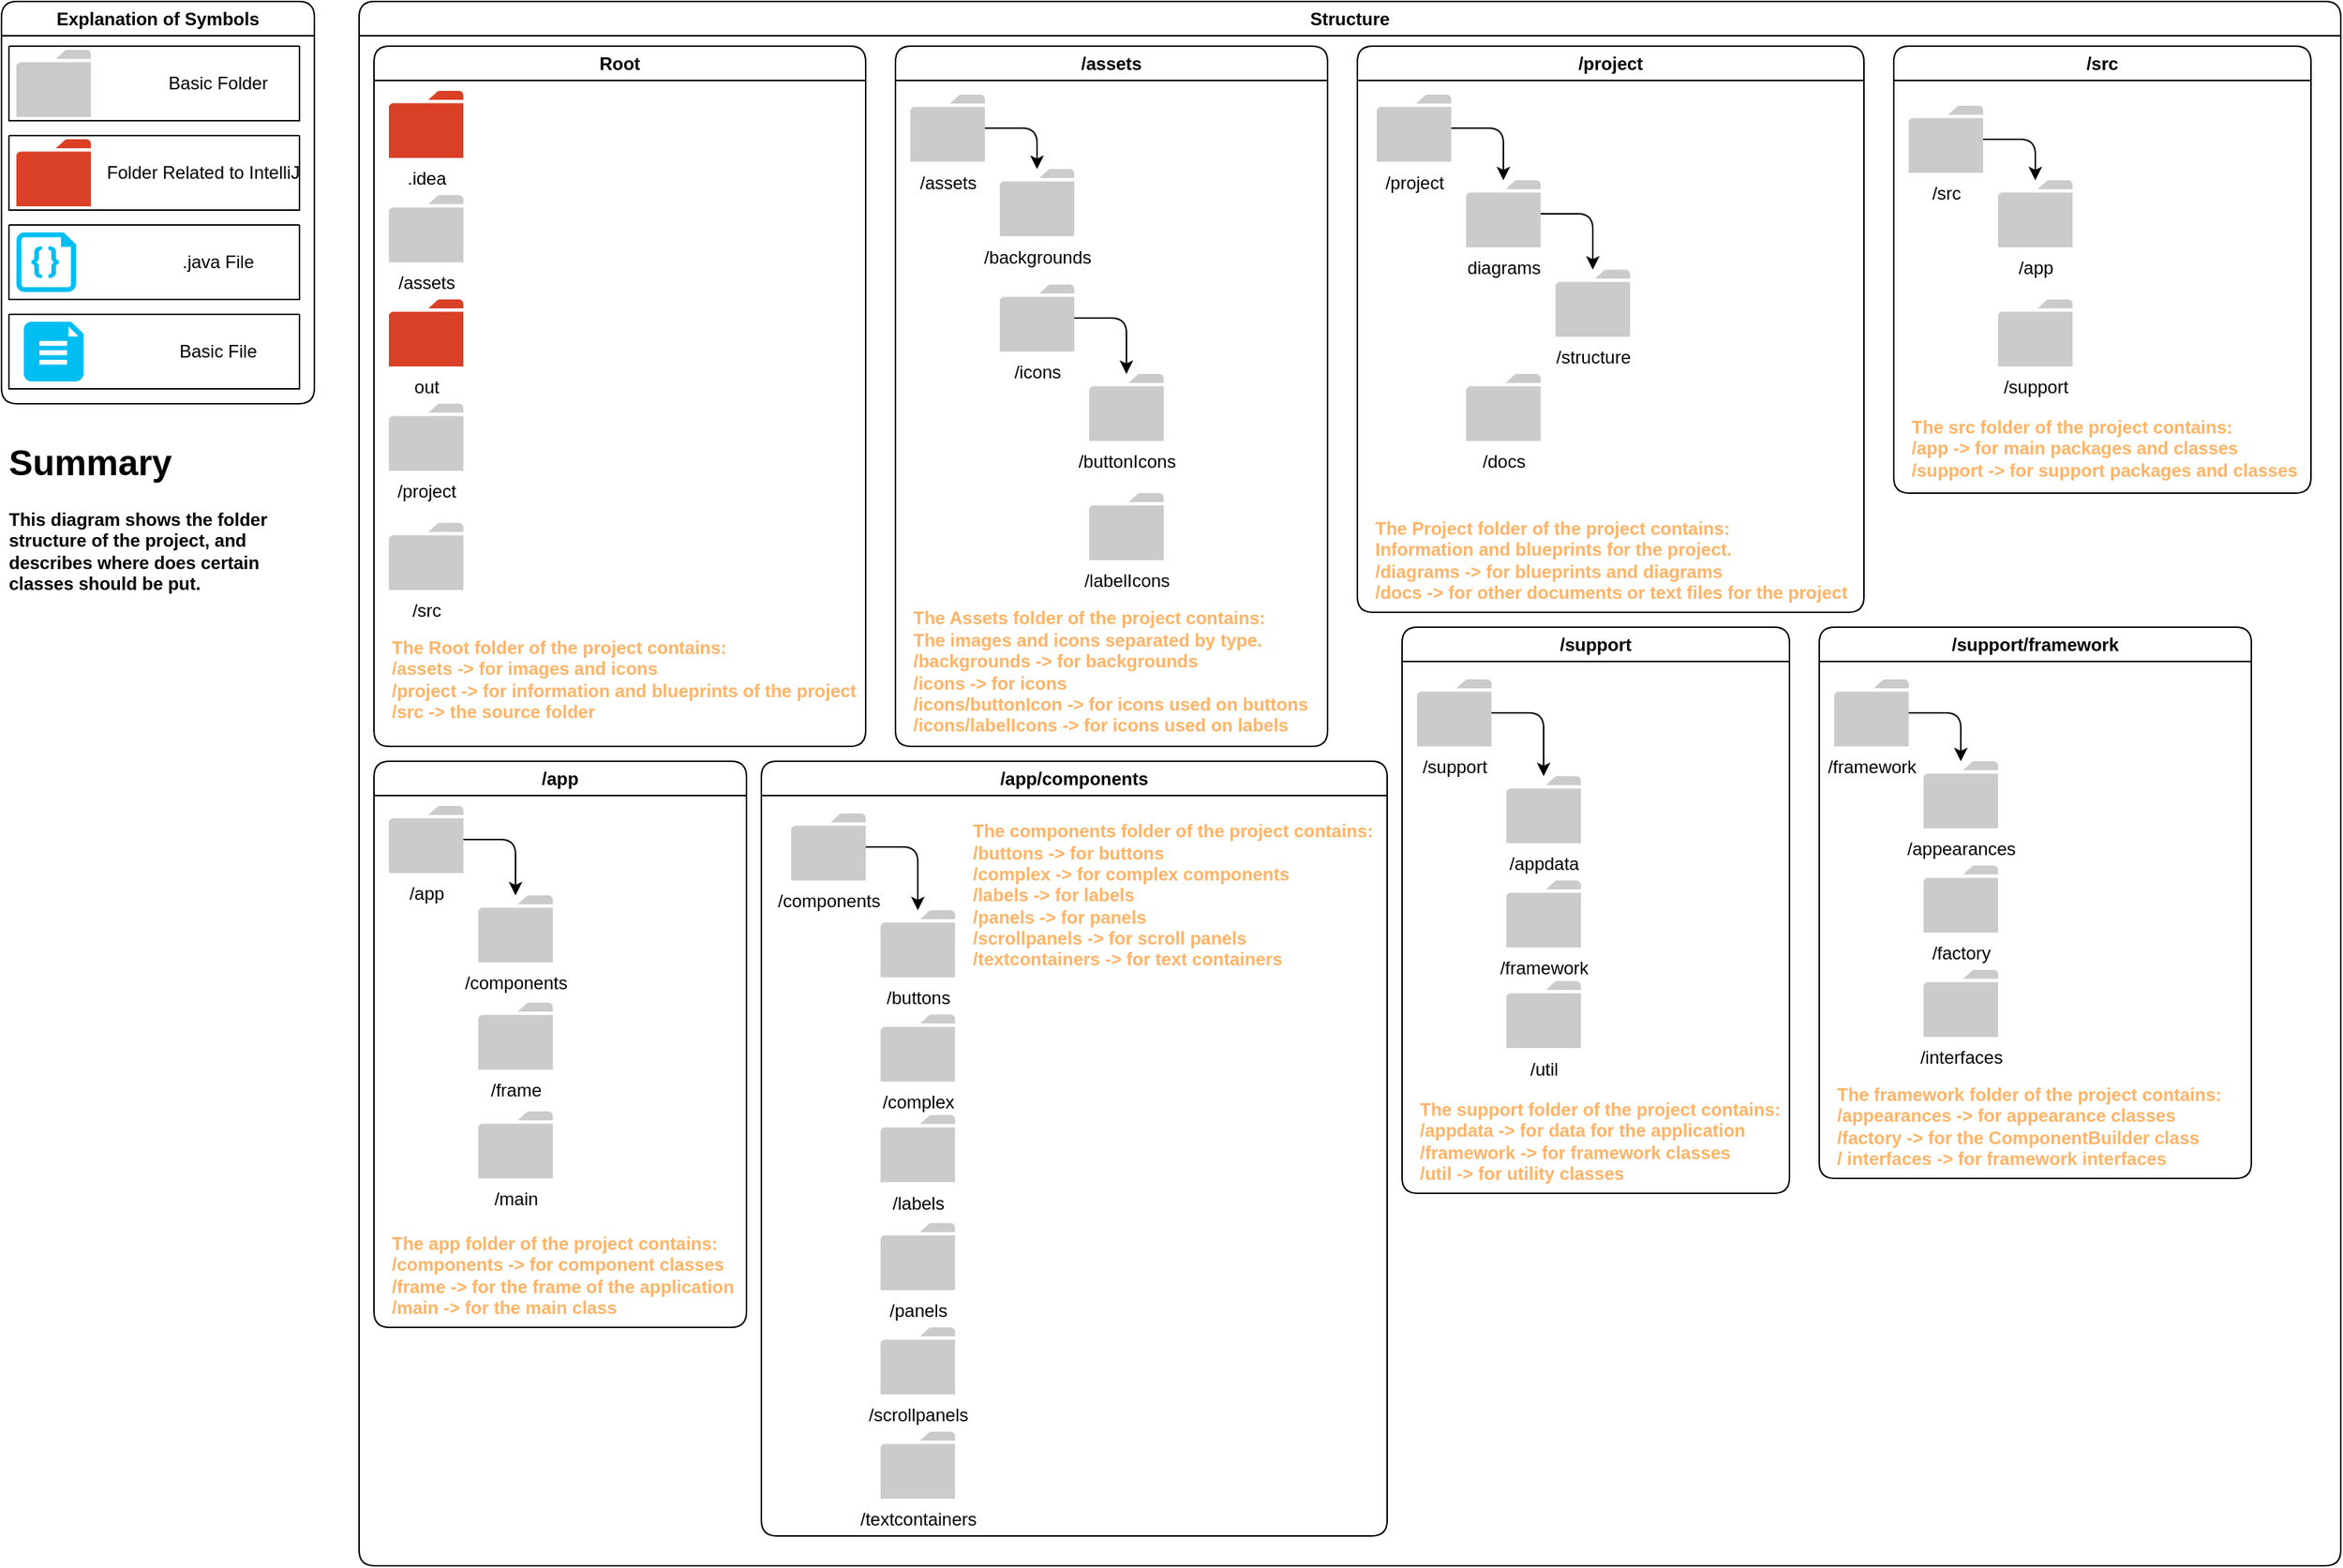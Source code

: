 <mxfile version="21.1.2" type="device">
  <diagram name="Page-1" id="uvr0QpTTJTFKmf1WSt6U">
    <mxGraphModel dx="2002" dy="1644" grid="1" gridSize="10" guides="1" tooltips="1" connect="1" arrows="1" fold="1" page="1" pageScale="1" pageWidth="1654" pageHeight="1169" background="none" math="0" shadow="0">
      <root>
        <mxCell id="0" />
        <mxCell id="1" parent="0" />
        <mxCell id="oafEtDsmrgT4EUsuNafD-2" value="Explanation of Symbols" style="swimlane;whiteSpace=wrap;html=1;labelBackgroundColor=none;swimlaneFillColor=none;shadow=0;rounded=1;" parent="1" vertex="1">
          <mxGeometry x="40" y="40" width="210" height="270" as="geometry" />
        </mxCell>
        <mxCell id="oafEtDsmrgT4EUsuNafD-3" value="" style="swimlane;startSize=0;labelBackgroundColor=none;swimlaneFillColor=none;shadow=0;rounded=1;" parent="oafEtDsmrgT4EUsuNafD-2" vertex="1">
          <mxGeometry x="5" y="30" width="195" height="50" as="geometry" />
        </mxCell>
        <mxCell id="oafEtDsmrgT4EUsuNafD-7" value="" style="pointerEvents=1;shadow=0;dashed=0;html=1;strokeColor=none;labelPosition=center;verticalLabelPosition=bottom;verticalAlign=top;outlineConnect=0;align=center;shape=mxgraph.office.concepts.folder;fillColor=#CCCBCB;swimlaneFillColor=none;" parent="oafEtDsmrgT4EUsuNafD-3" vertex="1">
          <mxGeometry x="5" y="2.5" width="50" height="45" as="geometry" />
        </mxCell>
        <mxCell id="oafEtDsmrgT4EUsuNafD-6" value="Basic Folder" style="text;html=1;align=center;verticalAlign=middle;resizable=0;points=[];autosize=1;strokeColor=none;fillColor=none;labelBackgroundColor=none;swimlaneFillColor=none;shadow=0;" parent="oafEtDsmrgT4EUsuNafD-3" vertex="1">
          <mxGeometry x="95" y="10" width="90" height="30" as="geometry" />
        </mxCell>
        <mxCell id="oafEtDsmrgT4EUsuNafD-4" value="" style="swimlane;startSize=0;labelBackgroundColor=none;swimlaneFillColor=none;shadow=0;rounded=1;" parent="oafEtDsmrgT4EUsuNafD-2" vertex="1">
          <mxGeometry x="5" y="90" width="195" height="50" as="geometry" />
        </mxCell>
        <mxCell id="oafEtDsmrgT4EUsuNafD-8" value="" style="pointerEvents=1;shadow=0;dashed=0;html=1;strokeColor=none;labelPosition=center;verticalLabelPosition=bottom;verticalAlign=top;outlineConnect=0;align=center;shape=mxgraph.office.concepts.folder;fillColor=#DA4026;swimlaneFillColor=none;" parent="oafEtDsmrgT4EUsuNafD-4" vertex="1">
          <mxGeometry x="5" y="2.5" width="50" height="45" as="geometry" />
        </mxCell>
        <mxCell id="oafEtDsmrgT4EUsuNafD-9" value="Folder Related to IntelliJ" style="text;html=1;align=center;verticalAlign=middle;resizable=0;points=[];autosize=1;strokeColor=none;fillColor=none;swimlaneFillColor=none;shadow=0;" parent="oafEtDsmrgT4EUsuNafD-4" vertex="1">
          <mxGeometry x="55" y="10" width="150" height="30" as="geometry" />
        </mxCell>
        <mxCell id="oafEtDsmrgT4EUsuNafD-11" value="" style="swimlane;startSize=0;labelBackgroundColor=none;swimlaneFillColor=none;shadow=0;" parent="oafEtDsmrgT4EUsuNafD-2" vertex="1">
          <mxGeometry x="5" y="150" width="195" height="50" as="geometry" />
        </mxCell>
        <mxCell id="oafEtDsmrgT4EUsuNafD-10" value="" style="verticalLabelPosition=bottom;html=1;verticalAlign=top;align=center;strokeColor=none;fillColor=#00BEF2;shape=mxgraph.azure.code_file;pointerEvents=1;swimlaneFillColor=none;shadow=0;" parent="oafEtDsmrgT4EUsuNafD-11" vertex="1">
          <mxGeometry x="5" y="5" width="40" height="40" as="geometry" />
        </mxCell>
        <mxCell id="oafEtDsmrgT4EUsuNafD-14" value=".java File" style="text;html=1;align=center;verticalAlign=middle;resizable=0;points=[];autosize=1;strokeColor=none;fillColor=none;swimlaneFillColor=none;shadow=0;" parent="oafEtDsmrgT4EUsuNafD-11" vertex="1">
          <mxGeometry x="105" y="10" width="70" height="30" as="geometry" />
        </mxCell>
        <mxCell id="oafEtDsmrgT4EUsuNafD-16" value="" style="swimlane;startSize=0;labelBackgroundColor=none;swimlaneFillColor=none;shadow=0;" parent="oafEtDsmrgT4EUsuNafD-2" vertex="1">
          <mxGeometry x="5" y="210" width="195" height="50" as="geometry" />
        </mxCell>
        <mxCell id="oafEtDsmrgT4EUsuNafD-18" value="Basic File" style="text;html=1;align=center;verticalAlign=middle;resizable=0;points=[];autosize=1;strokeColor=none;fillColor=none;swimlaneFillColor=none;shadow=0;" parent="oafEtDsmrgT4EUsuNafD-16" vertex="1">
          <mxGeometry x="100" y="10" width="80" height="30" as="geometry" />
        </mxCell>
        <mxCell id="oafEtDsmrgT4EUsuNafD-15" value="" style="verticalLabelPosition=bottom;html=1;verticalAlign=top;align=center;strokeColor=none;fillColor=#00BEF2;shape=mxgraph.azure.file_2;pointerEvents=1;swimlaneFillColor=none;shadow=0;" parent="oafEtDsmrgT4EUsuNafD-16" vertex="1">
          <mxGeometry x="10" y="5" width="40" height="40" as="geometry" />
        </mxCell>
        <mxCell id="oafEtDsmrgT4EUsuNafD-20" value="Structure" style="swimlane;whiteSpace=wrap;html=1;swimlaneFillColor=none;shadow=0;rounded=1;" parent="1" vertex="1">
          <mxGeometry x="280" y="40" width="1330" height="1050" as="geometry" />
        </mxCell>
        <mxCell id="oafEtDsmrgT4EUsuNafD-21" value="Root" style="swimlane;whiteSpace=wrap;html=1;swimlaneFillColor=none;shadow=0;rounded=1;" parent="oafEtDsmrgT4EUsuNafD-20" vertex="1">
          <mxGeometry x="10" y="30" width="330" height="470" as="geometry" />
        </mxCell>
        <mxCell id="oafEtDsmrgT4EUsuNafD-22" value="/project" style="pointerEvents=1;shadow=0;dashed=0;html=1;strokeColor=none;labelPosition=center;verticalLabelPosition=bottom;verticalAlign=top;outlineConnect=0;align=center;shape=mxgraph.office.concepts.folder;fillColor=#CCCBCB;swimlaneFillColor=none;" parent="oafEtDsmrgT4EUsuNafD-21" vertex="1">
          <mxGeometry x="10" y="240" width="50" height="45" as="geometry" />
        </mxCell>
        <mxCell id="oafEtDsmrgT4EUsuNafD-30" value="/src" style="pointerEvents=1;shadow=0;dashed=0;html=1;strokeColor=none;labelPosition=center;verticalLabelPosition=bottom;verticalAlign=top;outlineConnect=0;align=center;shape=mxgraph.office.concepts.folder;fillColor=#CCCBCB;swimlaneFillColor=none;" parent="oafEtDsmrgT4EUsuNafD-21" vertex="1">
          <mxGeometry x="10" y="320" width="50" height="45" as="geometry" />
        </mxCell>
        <mxCell id="oafEtDsmrgT4EUsuNafD-35" value="/assets" style="sketch=0;pointerEvents=1;shadow=0;dashed=0;html=1;strokeColor=none;labelPosition=center;verticalLabelPosition=bottom;verticalAlign=top;outlineConnect=0;align=center;shape=mxgraph.office.concepts.folder;fillColor=#CCCBCB;labelBackgroundColor=none;fontFamily=Helvetica;fontSize=12;fontColor=default;" parent="oafEtDsmrgT4EUsuNafD-21" vertex="1">
          <mxGeometry x="10" y="100" width="50" height="45" as="geometry" />
        </mxCell>
        <mxCell id="oafEtDsmrgT4EUsuNafD-54" value="The Root folder of the project contains: &lt;br&gt;/assets -&amp;gt; for images and icons&lt;br&gt;/project -&amp;gt; for information and blueprints of the project&lt;br&gt;/src -&amp;gt; the source folder" style="text;html=1;align=left;verticalAlign=middle;resizable=0;points=[];autosize=1;fontSize=12;fontFamily=Helvetica;fontStyle=1;fontColor=#FFB366;" parent="oafEtDsmrgT4EUsuNafD-21" vertex="1">
          <mxGeometry x="10" y="390" width="340" height="70" as="geometry" />
        </mxCell>
        <mxCell id="0BQDrD2ysgoBEjSAyRMc-1" value=".idea" style="pointerEvents=1;shadow=0;dashed=0;html=1;strokeColor=none;labelPosition=center;verticalLabelPosition=bottom;verticalAlign=top;outlineConnect=0;align=center;shape=mxgraph.office.concepts.folder;fillColor=#DA4026;swimlaneFillColor=none;" parent="oafEtDsmrgT4EUsuNafD-21" vertex="1">
          <mxGeometry x="10" y="30" width="50" height="45" as="geometry" />
        </mxCell>
        <mxCell id="zBQfCMHsh7m2i-9GV9Rl-1" value="out" style="pointerEvents=1;shadow=0;dashed=0;html=1;strokeColor=none;labelPosition=center;verticalLabelPosition=bottom;verticalAlign=top;outlineConnect=0;align=center;shape=mxgraph.office.concepts.folder;fillColor=#DA4026;swimlaneFillColor=none;" vertex="1" parent="oafEtDsmrgT4EUsuNafD-21">
          <mxGeometry x="10" y="170" width="50" height="45" as="geometry" />
        </mxCell>
        <mxCell id="oafEtDsmrgT4EUsuNafD-36" value="/assets" style="swimlane;whiteSpace=wrap;html=1;shadow=0;dashed=0;labelBackgroundColor=none;sketch=0;pointerEvents=1;fontFamily=Helvetica;fontSize=12;rounded=1;" parent="oafEtDsmrgT4EUsuNafD-20" vertex="1">
          <mxGeometry x="360" y="30" width="290" height="470" as="geometry" />
        </mxCell>
        <mxCell id="oafEtDsmrgT4EUsuNafD-41" style="edgeStyle=orthogonalEdgeStyle;shape=connector;rounded=1;orthogonalLoop=1;jettySize=auto;html=1;labelBackgroundColor=default;strokeColor=default;fontFamily=Helvetica;fontSize=12;fontColor=default;endArrow=classic;startSize=23;" parent="oafEtDsmrgT4EUsuNafD-36" source="oafEtDsmrgT4EUsuNafD-38" target="oafEtDsmrgT4EUsuNafD-39" edge="1">
          <mxGeometry relative="1" as="geometry" />
        </mxCell>
        <mxCell id="oafEtDsmrgT4EUsuNafD-38" value="/assets" style="sketch=0;pointerEvents=1;shadow=0;dashed=0;html=1;strokeColor=none;labelPosition=center;verticalLabelPosition=bottom;verticalAlign=top;outlineConnect=0;align=center;shape=mxgraph.office.concepts.folder;fillColor=#CCCBCB;labelBackgroundColor=none;fontFamily=Helvetica;fontSize=12;fontColor=default;" parent="oafEtDsmrgT4EUsuNafD-36" vertex="1">
          <mxGeometry x="10" y="32.5" width="50" height="45" as="geometry" />
        </mxCell>
        <mxCell id="oafEtDsmrgT4EUsuNafD-39" value="/backgrounds" style="pointerEvents=1;shadow=0;dashed=0;html=1;strokeColor=none;labelPosition=center;verticalLabelPosition=bottom;verticalAlign=top;outlineConnect=0;align=center;shape=mxgraph.office.concepts.folder;fillColor=#CCCBCB;swimlaneFillColor=none;" parent="oafEtDsmrgT4EUsuNafD-36" vertex="1">
          <mxGeometry x="70" y="82.5" width="50" height="45" as="geometry" />
        </mxCell>
        <mxCell id="oafEtDsmrgT4EUsuNafD-44" style="edgeStyle=orthogonalEdgeStyle;shape=connector;rounded=1;orthogonalLoop=1;jettySize=auto;html=1;labelBackgroundColor=default;strokeColor=default;fontFamily=Helvetica;fontSize=12;fontColor=default;endArrow=classic;startSize=23;" parent="oafEtDsmrgT4EUsuNafD-36" source="oafEtDsmrgT4EUsuNafD-40" target="oafEtDsmrgT4EUsuNafD-43" edge="1">
          <mxGeometry relative="1" as="geometry" />
        </mxCell>
        <mxCell id="oafEtDsmrgT4EUsuNafD-40" value="/icons" style="pointerEvents=1;shadow=0;dashed=0;html=1;strokeColor=none;labelPosition=center;verticalLabelPosition=bottom;verticalAlign=top;outlineConnect=0;align=center;shape=mxgraph.office.concepts.folder;fillColor=#CCCBCB;swimlaneFillColor=none;" parent="oafEtDsmrgT4EUsuNafD-36" vertex="1">
          <mxGeometry x="70" y="160" width="50" height="45" as="geometry" />
        </mxCell>
        <mxCell id="oafEtDsmrgT4EUsuNafD-43" value="/buttonIcons" style="pointerEvents=1;shadow=0;dashed=0;html=1;strokeColor=none;labelPosition=center;verticalLabelPosition=bottom;verticalAlign=top;outlineConnect=0;align=center;shape=mxgraph.office.concepts.folder;fillColor=#CCCBCB;swimlaneFillColor=none;" parent="oafEtDsmrgT4EUsuNafD-36" vertex="1">
          <mxGeometry x="130" y="220" width="50" height="45" as="geometry" />
        </mxCell>
        <mxCell id="oafEtDsmrgT4EUsuNafD-45" value="/labelIcons" style="pointerEvents=1;shadow=0;dashed=0;html=1;strokeColor=none;labelPosition=center;verticalLabelPosition=bottom;verticalAlign=top;outlineConnect=0;align=center;shape=mxgraph.office.concepts.folder;fillColor=#CCCBCB;swimlaneFillColor=none;" parent="oafEtDsmrgT4EUsuNafD-36" vertex="1">
          <mxGeometry x="130" y="300" width="50" height="45" as="geometry" />
        </mxCell>
        <mxCell id="oafEtDsmrgT4EUsuNafD-55" value="The Assets folder of the project contains:&lt;br&gt;The images and icons separated by type.&lt;br&gt;/backgrounds -&amp;gt; for backgrounds&lt;br&gt;/icons -&amp;gt; for icons&lt;br&gt;/icons/buttonIcon -&amp;gt; for icons used on buttons&lt;br&gt;/icons/labelIcons -&amp;gt; for icons used on labels" style="text;html=1;align=left;verticalAlign=middle;resizable=0;points=[];autosize=1;strokeColor=none;fillColor=none;fontSize=12;fontFamily=Helvetica;fontColor=#FFB366;fontStyle=1" parent="oafEtDsmrgT4EUsuNafD-36" vertex="1">
          <mxGeometry x="10" y="370" width="290" height="100" as="geometry" />
        </mxCell>
        <mxCell id="oafEtDsmrgT4EUsuNafD-46" value="/project" style="swimlane;whiteSpace=wrap;html=1;shadow=0;dashed=0;labelBackgroundColor=none;sketch=0;pointerEvents=1;fontFamily=Helvetica;fontSize=12;rounded=1;" parent="oafEtDsmrgT4EUsuNafD-20" vertex="1">
          <mxGeometry x="670" y="30" width="340" height="380" as="geometry" />
        </mxCell>
        <mxCell id="oafEtDsmrgT4EUsuNafD-48" style="edgeStyle=orthogonalEdgeStyle;shape=connector;rounded=1;orthogonalLoop=1;jettySize=auto;html=1;labelBackgroundColor=default;strokeColor=default;fontFamily=Helvetica;fontSize=12;fontColor=default;endArrow=classic;startSize=23;" parent="oafEtDsmrgT4EUsuNafD-46" source="oafEtDsmrgT4EUsuNafD-47" target="oafEtDsmrgT4EUsuNafD-42" edge="1">
          <mxGeometry relative="1" as="geometry" />
        </mxCell>
        <mxCell id="oafEtDsmrgT4EUsuNafD-47" value="/project" style="pointerEvents=1;shadow=0;dashed=0;html=1;strokeColor=none;labelPosition=center;verticalLabelPosition=bottom;verticalAlign=top;outlineConnect=0;align=center;shape=mxgraph.office.concepts.folder;fillColor=#CCCBCB;swimlaneFillColor=none;" parent="oafEtDsmrgT4EUsuNafD-46" vertex="1">
          <mxGeometry x="13" y="32.5" width="50" height="45" as="geometry" />
        </mxCell>
        <mxCell id="oafEtDsmrgT4EUsuNafD-50" style="edgeStyle=orthogonalEdgeStyle;shape=connector;rounded=1;orthogonalLoop=1;jettySize=auto;html=1;labelBackgroundColor=default;strokeColor=default;fontFamily=Helvetica;fontSize=12;fontColor=default;endArrow=classic;startSize=23;" parent="oafEtDsmrgT4EUsuNafD-46" source="oafEtDsmrgT4EUsuNafD-42" target="oafEtDsmrgT4EUsuNafD-49" edge="1">
          <mxGeometry relative="1" as="geometry" />
        </mxCell>
        <mxCell id="oafEtDsmrgT4EUsuNafD-42" value="diagrams" style="pointerEvents=1;shadow=0;dashed=0;html=1;strokeColor=none;labelPosition=center;verticalLabelPosition=bottom;verticalAlign=top;outlineConnect=0;align=center;shape=mxgraph.office.concepts.folder;fillColor=#CCCBCB;swimlaneFillColor=none;" parent="oafEtDsmrgT4EUsuNafD-46" vertex="1">
          <mxGeometry x="73" y="90" width="50" height="45" as="geometry" />
        </mxCell>
        <mxCell id="oafEtDsmrgT4EUsuNafD-49" value="/structure" style="pointerEvents=1;shadow=0;dashed=0;html=1;strokeColor=none;labelPosition=center;verticalLabelPosition=bottom;verticalAlign=top;outlineConnect=0;align=center;shape=mxgraph.office.concepts.folder;fillColor=#CCCBCB;swimlaneFillColor=none;" parent="oafEtDsmrgT4EUsuNafD-46" vertex="1">
          <mxGeometry x="133" y="150" width="50" height="45" as="geometry" />
        </mxCell>
        <mxCell id="oafEtDsmrgT4EUsuNafD-51" value="/docs" style="pointerEvents=1;shadow=0;dashed=0;html=1;strokeColor=none;labelPosition=center;verticalLabelPosition=bottom;verticalAlign=top;outlineConnect=0;align=center;shape=mxgraph.office.concepts.folder;fillColor=#CCCBCB;swimlaneFillColor=none;" parent="oafEtDsmrgT4EUsuNafD-46" vertex="1">
          <mxGeometry x="73" y="220" width="50" height="45" as="geometry" />
        </mxCell>
        <mxCell id="oafEtDsmrgT4EUsuNafD-56" value="The Project folder of the project contains:&lt;br&gt;Information and blueprints for the project.&lt;br&gt;/diagrams -&amp;gt; for blueprints and diagrams&lt;br&gt;/docs -&amp;gt; for other documents or text files for the project" style="text;html=1;align=left;verticalAlign=middle;resizable=0;points=[];autosize=1;strokeColor=none;fillColor=none;fontSize=12;fontFamily=Helvetica;fontColor=#FFB366;fontStyle=1" parent="oafEtDsmrgT4EUsuNafD-46" vertex="1">
          <mxGeometry x="10" y="310" width="340" height="70" as="geometry" />
        </mxCell>
        <mxCell id="oafEtDsmrgT4EUsuNafD-58" value="/src" style="swimlane;whiteSpace=wrap;html=1;shadow=0;dashed=0;labelBackgroundColor=none;sketch=0;pointerEvents=1;fontFamily=Helvetica;fontSize=12;rounded=1;" parent="oafEtDsmrgT4EUsuNafD-20" vertex="1">
          <mxGeometry x="1030" y="30" width="280" height="300" as="geometry" />
        </mxCell>
        <mxCell id="oafEtDsmrgT4EUsuNafD-66" style="edgeStyle=orthogonalEdgeStyle;shape=connector;rounded=1;orthogonalLoop=1;jettySize=auto;html=1;labelBackgroundColor=default;strokeColor=default;fontFamily=Helvetica;fontSize=12;fontColor=default;endArrow=classic;startSize=23;" parent="oafEtDsmrgT4EUsuNafD-58" source="oafEtDsmrgT4EUsuNafD-57" target="oafEtDsmrgT4EUsuNafD-59" edge="1">
          <mxGeometry relative="1" as="geometry" />
        </mxCell>
        <mxCell id="oafEtDsmrgT4EUsuNafD-57" value="/src" style="pointerEvents=1;shadow=0;dashed=0;html=1;strokeColor=none;labelPosition=center;verticalLabelPosition=bottom;verticalAlign=top;outlineConnect=0;align=center;shape=mxgraph.office.concepts.folder;fillColor=#CCCBCB;swimlaneFillColor=none;" parent="oafEtDsmrgT4EUsuNafD-58" vertex="1">
          <mxGeometry x="10" y="40" width="50" height="45" as="geometry" />
        </mxCell>
        <mxCell id="oafEtDsmrgT4EUsuNafD-59" value="/app" style="pointerEvents=1;shadow=0;dashed=0;html=1;strokeColor=none;labelPosition=center;verticalLabelPosition=bottom;verticalAlign=top;outlineConnect=0;align=center;shape=mxgraph.office.concepts.folder;fillColor=#CCCBCB;swimlaneFillColor=none;" parent="oafEtDsmrgT4EUsuNafD-58" vertex="1">
          <mxGeometry x="70" y="90" width="50" height="45" as="geometry" />
        </mxCell>
        <mxCell id="oafEtDsmrgT4EUsuNafD-61" value="/support" style="pointerEvents=1;shadow=0;dashed=0;html=1;strokeColor=none;labelPosition=center;verticalLabelPosition=bottom;verticalAlign=top;outlineConnect=0;align=center;shape=mxgraph.office.concepts.folder;fillColor=#CCCBCB;swimlaneFillColor=none;" parent="oafEtDsmrgT4EUsuNafD-58" vertex="1">
          <mxGeometry x="70" y="170" width="50" height="45" as="geometry" />
        </mxCell>
        <mxCell id="oafEtDsmrgT4EUsuNafD-62" value="The src folder of the project contains:&lt;br&gt;/app -&amp;gt; for main packages and classes&amp;nbsp;&lt;br&gt;/support -&amp;gt; for support packages and classes" style="text;html=1;align=left;verticalAlign=middle;resizable=0;points=[];autosize=1;strokeColor=none;fillColor=none;fontSize=12;fontFamily=Helvetica;fontColor=#FFB366;fontStyle=1" parent="oafEtDsmrgT4EUsuNafD-58" vertex="1">
          <mxGeometry x="10" y="240" width="280" height="60" as="geometry" />
        </mxCell>
        <mxCell id="oafEtDsmrgT4EUsuNafD-63" value="/app" style="swimlane;whiteSpace=wrap;html=1;shadow=0;dashed=0;labelBackgroundColor=none;sketch=0;pointerEvents=1;fontFamily=Helvetica;fontSize=12;rounded=1;" parent="oafEtDsmrgT4EUsuNafD-20" vertex="1">
          <mxGeometry x="10" y="510" width="250" height="380" as="geometry" />
        </mxCell>
        <mxCell id="oafEtDsmrgT4EUsuNafD-68" style="edgeStyle=orthogonalEdgeStyle;shape=connector;rounded=1;orthogonalLoop=1;jettySize=auto;html=1;labelBackgroundColor=default;strokeColor=default;fontFamily=Helvetica;fontSize=12;fontColor=default;endArrow=classic;startSize=23;" parent="oafEtDsmrgT4EUsuNafD-63" source="oafEtDsmrgT4EUsuNafD-64" target="oafEtDsmrgT4EUsuNafD-65" edge="1">
          <mxGeometry relative="1" as="geometry" />
        </mxCell>
        <mxCell id="oafEtDsmrgT4EUsuNafD-64" value="/app" style="pointerEvents=1;shadow=0;dashed=0;html=1;strokeColor=none;labelPosition=center;verticalLabelPosition=bottom;verticalAlign=top;outlineConnect=0;align=center;shape=mxgraph.office.concepts.folder;fillColor=#CCCBCB;swimlaneFillColor=none;" parent="oafEtDsmrgT4EUsuNafD-63" vertex="1">
          <mxGeometry x="10" y="30" width="50" height="45" as="geometry" />
        </mxCell>
        <mxCell id="oafEtDsmrgT4EUsuNafD-65" value="/components" style="pointerEvents=1;shadow=0;dashed=0;html=1;strokeColor=none;labelPosition=center;verticalLabelPosition=bottom;verticalAlign=top;outlineConnect=0;align=center;shape=mxgraph.office.concepts.folder;fillColor=#CCCBCB;swimlaneFillColor=none;" parent="oafEtDsmrgT4EUsuNafD-63" vertex="1">
          <mxGeometry x="70" y="90" width="50" height="45" as="geometry" />
        </mxCell>
        <mxCell id="oafEtDsmrgT4EUsuNafD-69" value="/frame" style="pointerEvents=1;shadow=0;dashed=0;html=1;strokeColor=none;labelPosition=center;verticalLabelPosition=bottom;verticalAlign=top;outlineConnect=0;align=center;shape=mxgraph.office.concepts.folder;fillColor=#CCCBCB;swimlaneFillColor=none;" parent="oafEtDsmrgT4EUsuNafD-63" vertex="1">
          <mxGeometry x="70" y="162" width="50" height="45" as="geometry" />
        </mxCell>
        <mxCell id="oafEtDsmrgT4EUsuNafD-70" value="/main" style="pointerEvents=1;shadow=0;dashed=0;html=1;strokeColor=none;labelPosition=center;verticalLabelPosition=bottom;verticalAlign=top;outlineConnect=0;align=center;shape=mxgraph.office.concepts.folder;fillColor=#CCCBCB;swimlaneFillColor=none;" parent="oafEtDsmrgT4EUsuNafD-63" vertex="1">
          <mxGeometry x="70" y="235" width="50" height="45" as="geometry" />
        </mxCell>
        <mxCell id="oafEtDsmrgT4EUsuNafD-71" value="The app folder of the project contains:&lt;br&gt;/components -&amp;gt; for component classes&lt;br&gt;/frame -&amp;gt; for the frame of the application&lt;br&gt;/main -&amp;gt; for the main class" style="text;html=1;align=left;verticalAlign=middle;resizable=0;points=[];autosize=1;strokeColor=none;fillColor=none;fontSize=12;fontFamily=Helvetica;fontColor=#FFB366;fontStyle=1" parent="oafEtDsmrgT4EUsuNafD-63" vertex="1">
          <mxGeometry x="10" y="310" width="250" height="70" as="geometry" />
        </mxCell>
        <mxCell id="oafEtDsmrgT4EUsuNafD-72" value="/app/components" style="swimlane;whiteSpace=wrap;html=1;shadow=0;dashed=0;labelBackgroundColor=none;sketch=0;pointerEvents=1;fontFamily=Helvetica;fontSize=12;rounded=1;" parent="oafEtDsmrgT4EUsuNafD-20" vertex="1">
          <mxGeometry x="270" y="510" width="420" height="520" as="geometry" />
        </mxCell>
        <mxCell id="oafEtDsmrgT4EUsuNafD-75" style="edgeStyle=orthogonalEdgeStyle;shape=connector;rounded=1;orthogonalLoop=1;jettySize=auto;html=1;labelBackgroundColor=default;strokeColor=default;fontFamily=Helvetica;fontSize=12;fontColor=default;endArrow=classic;startSize=23;" parent="oafEtDsmrgT4EUsuNafD-72" source="oafEtDsmrgT4EUsuNafD-67" target="oafEtDsmrgT4EUsuNafD-74" edge="1">
          <mxGeometry relative="1" as="geometry" />
        </mxCell>
        <mxCell id="oafEtDsmrgT4EUsuNafD-67" value="/components" style="pointerEvents=1;shadow=0;dashed=0;html=1;strokeColor=none;labelPosition=center;verticalLabelPosition=bottom;verticalAlign=top;outlineConnect=0;align=center;shape=mxgraph.office.concepts.folder;fillColor=#CCCBCB;swimlaneFillColor=none;" parent="oafEtDsmrgT4EUsuNafD-72" vertex="1">
          <mxGeometry x="20" y="35" width="50" height="45" as="geometry" />
        </mxCell>
        <mxCell id="oafEtDsmrgT4EUsuNafD-74" value="/buttons" style="pointerEvents=1;shadow=0;dashed=0;html=1;strokeColor=none;labelPosition=center;verticalLabelPosition=bottom;verticalAlign=top;outlineConnect=0;align=center;shape=mxgraph.office.concepts.folder;fillColor=#CCCBCB;swimlaneFillColor=none;" parent="oafEtDsmrgT4EUsuNafD-72" vertex="1">
          <mxGeometry x="80" y="100" width="50" height="45" as="geometry" />
        </mxCell>
        <mxCell id="oafEtDsmrgT4EUsuNafD-76" value="/complex" style="pointerEvents=1;shadow=0;dashed=0;html=1;strokeColor=none;labelPosition=center;verticalLabelPosition=bottom;verticalAlign=top;outlineConnect=0;align=center;shape=mxgraph.office.concepts.folder;fillColor=#CCCBCB;swimlaneFillColor=none;" parent="oafEtDsmrgT4EUsuNafD-72" vertex="1">
          <mxGeometry x="80" y="170" width="50" height="45" as="geometry" />
        </mxCell>
        <mxCell id="oafEtDsmrgT4EUsuNafD-77" value="/labels" style="pointerEvents=1;shadow=0;dashed=0;html=1;strokeColor=none;labelPosition=center;verticalLabelPosition=bottom;verticalAlign=top;outlineConnect=0;align=center;shape=mxgraph.office.concepts.folder;fillColor=#CCCBCB;swimlaneFillColor=none;" parent="oafEtDsmrgT4EUsuNafD-72" vertex="1">
          <mxGeometry x="80" y="237.5" width="50" height="45" as="geometry" />
        </mxCell>
        <mxCell id="oafEtDsmrgT4EUsuNafD-78" value="/panels" style="pointerEvents=1;shadow=0;dashed=0;html=1;strokeColor=none;labelPosition=center;verticalLabelPosition=bottom;verticalAlign=top;outlineConnect=0;align=center;shape=mxgraph.office.concepts.folder;fillColor=#CCCBCB;swimlaneFillColor=none;" parent="oafEtDsmrgT4EUsuNafD-72" vertex="1">
          <mxGeometry x="80" y="310" width="50" height="45" as="geometry" />
        </mxCell>
        <mxCell id="oafEtDsmrgT4EUsuNafD-79" value="/scrollpanels" style="pointerEvents=1;shadow=0;dashed=0;html=1;strokeColor=none;labelPosition=center;verticalLabelPosition=bottom;verticalAlign=top;outlineConnect=0;align=center;shape=mxgraph.office.concepts.folder;fillColor=#CCCBCB;swimlaneFillColor=none;" parent="oafEtDsmrgT4EUsuNafD-72" vertex="1">
          <mxGeometry x="80" y="380" width="50" height="45" as="geometry" />
        </mxCell>
        <mxCell id="oafEtDsmrgT4EUsuNafD-80" value="/textcontainers" style="pointerEvents=1;shadow=0;dashed=0;html=1;strokeColor=none;labelPosition=center;verticalLabelPosition=bottom;verticalAlign=top;outlineConnect=0;align=center;shape=mxgraph.office.concepts.folder;fillColor=#CCCBCB;swimlaneFillColor=none;" parent="oafEtDsmrgT4EUsuNafD-72" vertex="1">
          <mxGeometry x="80" y="450" width="50" height="45" as="geometry" />
        </mxCell>
        <mxCell id="oafEtDsmrgT4EUsuNafD-81" value="&lt;span&gt;The components folder of the project contains:&lt;br&gt;/buttons -&amp;gt; for buttons&lt;br&gt;/complex -&amp;gt; for complex components&lt;br&gt;/labels -&amp;gt; for labels&lt;br&gt;/panels -&amp;gt; for panels&lt;br&gt;/scrollpanels -&amp;gt; for scroll panels&lt;br&gt;/textcontainers -&amp;gt; for text containers&lt;br&gt;&lt;/span&gt;" style="text;html=1;align=left;verticalAlign=middle;resizable=0;points=[];autosize=1;strokeColor=none;fillColor=none;fontSize=12;fontFamily=Helvetica;fontColor=#FFB366;fontStyle=1" parent="oafEtDsmrgT4EUsuNafD-72" vertex="1">
          <mxGeometry x="140" y="35" width="290" height="110" as="geometry" />
        </mxCell>
        <mxCell id="oafEtDsmrgT4EUsuNafD-82" value="/support" style="swimlane;whiteSpace=wrap;html=1;shadow=0;dashed=0;labelBackgroundColor=none;sketch=0;pointerEvents=1;fontFamily=Helvetica;fontSize=12;rounded=1;" parent="oafEtDsmrgT4EUsuNafD-20" vertex="1">
          <mxGeometry x="700" y="420" width="260" height="380" as="geometry" />
        </mxCell>
        <mxCell id="oafEtDsmrgT4EUsuNafD-86" style="edgeStyle=orthogonalEdgeStyle;shape=connector;rounded=1;orthogonalLoop=1;jettySize=auto;html=1;labelBackgroundColor=default;strokeColor=default;fontFamily=Helvetica;fontSize=12;fontColor=default;endArrow=classic;startSize=23;" parent="oafEtDsmrgT4EUsuNafD-82" source="oafEtDsmrgT4EUsuNafD-83" target="oafEtDsmrgT4EUsuNafD-85" edge="1">
          <mxGeometry relative="1" as="geometry" />
        </mxCell>
        <mxCell id="oafEtDsmrgT4EUsuNafD-83" value="/support" style="pointerEvents=1;shadow=0;dashed=0;html=1;strokeColor=none;labelPosition=center;verticalLabelPosition=bottom;verticalAlign=top;outlineConnect=0;align=center;shape=mxgraph.office.concepts.folder;fillColor=#CCCBCB;swimlaneFillColor=none;" parent="oafEtDsmrgT4EUsuNafD-82" vertex="1">
          <mxGeometry x="10" y="35" width="50" height="45" as="geometry" />
        </mxCell>
        <mxCell id="oafEtDsmrgT4EUsuNafD-85" value="/appdata" style="pointerEvents=1;shadow=0;dashed=0;html=1;strokeColor=none;labelPosition=center;verticalLabelPosition=bottom;verticalAlign=top;outlineConnect=0;align=center;shape=mxgraph.office.concepts.folder;fillColor=#CCCBCB;swimlaneFillColor=none;" parent="oafEtDsmrgT4EUsuNafD-82" vertex="1">
          <mxGeometry x="70" y="100" width="50" height="45" as="geometry" />
        </mxCell>
        <mxCell id="oafEtDsmrgT4EUsuNafD-87" value="/framework" style="pointerEvents=1;shadow=0;dashed=0;html=1;strokeColor=none;labelPosition=center;verticalLabelPosition=bottom;verticalAlign=top;outlineConnect=0;align=center;shape=mxgraph.office.concepts.folder;fillColor=#CCCBCB;swimlaneFillColor=none;" parent="oafEtDsmrgT4EUsuNafD-82" vertex="1">
          <mxGeometry x="70" y="170" width="50" height="45" as="geometry" />
        </mxCell>
        <mxCell id="oafEtDsmrgT4EUsuNafD-88" value="/util" style="pointerEvents=1;shadow=0;dashed=0;html=1;strokeColor=none;labelPosition=center;verticalLabelPosition=bottom;verticalAlign=top;outlineConnect=0;align=center;shape=mxgraph.office.concepts.folder;fillColor=#CCCBCB;swimlaneFillColor=none;" parent="oafEtDsmrgT4EUsuNafD-82" vertex="1">
          <mxGeometry x="70" y="237.5" width="50" height="45" as="geometry" />
        </mxCell>
        <mxCell id="oafEtDsmrgT4EUsuNafD-89" value="The support folder of the project contains:&lt;br&gt;/appdata -&amp;gt; for data for the application&lt;br&gt;/framework -&amp;gt; for framework classes&lt;br&gt;/util -&amp;gt; for utility classes" style="text;html=1;align=left;verticalAlign=middle;resizable=0;points=[];autosize=1;strokeColor=none;fillColor=none;fontSize=12;fontFamily=Helvetica;fontColor=#FFB366;fontStyle=1" parent="oafEtDsmrgT4EUsuNafD-82" vertex="1">
          <mxGeometry x="10" y="310" width="270" height="70" as="geometry" />
        </mxCell>
        <mxCell id="oafEtDsmrgT4EUsuNafD-90" value="/support/framework" style="swimlane;whiteSpace=wrap;html=1;shadow=0;dashed=0;labelBackgroundColor=none;sketch=0;pointerEvents=1;fontFamily=Helvetica;fontSize=12;rounded=1;" parent="oafEtDsmrgT4EUsuNafD-20" vertex="1">
          <mxGeometry x="980" y="420" width="290" height="370" as="geometry" />
        </mxCell>
        <mxCell id="oafEtDsmrgT4EUsuNafD-93" style="edgeStyle=orthogonalEdgeStyle;shape=connector;rounded=1;orthogonalLoop=1;jettySize=auto;html=1;labelBackgroundColor=default;strokeColor=default;fontFamily=Helvetica;fontSize=12;fontColor=default;endArrow=classic;startSize=23;" parent="oafEtDsmrgT4EUsuNafD-90" source="oafEtDsmrgT4EUsuNafD-91" target="oafEtDsmrgT4EUsuNafD-92" edge="1">
          <mxGeometry relative="1" as="geometry" />
        </mxCell>
        <mxCell id="oafEtDsmrgT4EUsuNafD-91" value="/framework" style="pointerEvents=1;shadow=0;dashed=0;html=1;strokeColor=none;labelPosition=center;verticalLabelPosition=bottom;verticalAlign=top;outlineConnect=0;align=center;shape=mxgraph.office.concepts.folder;fillColor=#CCCBCB;swimlaneFillColor=none;" parent="oafEtDsmrgT4EUsuNafD-90" vertex="1">
          <mxGeometry x="10" y="35" width="50" height="45" as="geometry" />
        </mxCell>
        <mxCell id="oafEtDsmrgT4EUsuNafD-92" value="/appearances" style="pointerEvents=1;shadow=0;dashed=0;html=1;strokeColor=none;labelPosition=center;verticalLabelPosition=bottom;verticalAlign=top;outlineConnect=0;align=center;shape=mxgraph.office.concepts.folder;fillColor=#CCCBCB;swimlaneFillColor=none;" parent="oafEtDsmrgT4EUsuNafD-90" vertex="1">
          <mxGeometry x="70" y="90" width="50" height="45" as="geometry" />
        </mxCell>
        <mxCell id="oafEtDsmrgT4EUsuNafD-94" value="/factory" style="pointerEvents=1;shadow=0;dashed=0;html=1;strokeColor=none;labelPosition=center;verticalLabelPosition=bottom;verticalAlign=top;outlineConnect=0;align=center;shape=mxgraph.office.concepts.folder;fillColor=#CCCBCB;swimlaneFillColor=none;" parent="oafEtDsmrgT4EUsuNafD-90" vertex="1">
          <mxGeometry x="70" y="160" width="50" height="45" as="geometry" />
        </mxCell>
        <mxCell id="oafEtDsmrgT4EUsuNafD-95" value="/interfaces" style="pointerEvents=1;shadow=0;dashed=0;html=1;strokeColor=none;labelPosition=center;verticalLabelPosition=bottom;verticalAlign=top;outlineConnect=0;align=center;shape=mxgraph.office.concepts.folder;fillColor=#CCCBCB;swimlaneFillColor=none;" parent="oafEtDsmrgT4EUsuNafD-90" vertex="1">
          <mxGeometry x="70" y="230" width="50" height="45" as="geometry" />
        </mxCell>
        <mxCell id="oafEtDsmrgT4EUsuNafD-96" value="The framework folder of the project contains:&lt;br&gt;/appearances -&amp;gt; for appearance classes&lt;br&gt;/factory -&amp;gt; for the ComponentBuilder class&lt;br&gt;/ interfaces -&amp;gt; for framework interfaces" style="text;html=1;align=left;verticalAlign=middle;resizable=0;points=[];autosize=1;strokeColor=none;fillColor=none;fontSize=12;fontFamily=Helvetica;fontColor=#FFB366;fontStyle=1" parent="oafEtDsmrgT4EUsuNafD-90" vertex="1">
          <mxGeometry x="10" y="300" width="280" height="70" as="geometry" />
        </mxCell>
        <mxCell id="oafEtDsmrgT4EUsuNafD-97" value="&lt;h1&gt;Summary&lt;/h1&gt;&lt;p&gt;This diagram shows the folder structure of the project, and describes where does certain classes should be put.&lt;/p&gt;" style="text;html=1;strokeColor=none;fillColor=none;spacing=5;spacingTop=-20;whiteSpace=wrap;overflow=hidden;rounded=0;fontSize=12;fontFamily=Helvetica;fontColor=default;fontStyle=1" parent="1" vertex="1">
          <mxGeometry x="40" y="330" width="190" height="120" as="geometry" />
        </mxCell>
      </root>
    </mxGraphModel>
  </diagram>
</mxfile>
